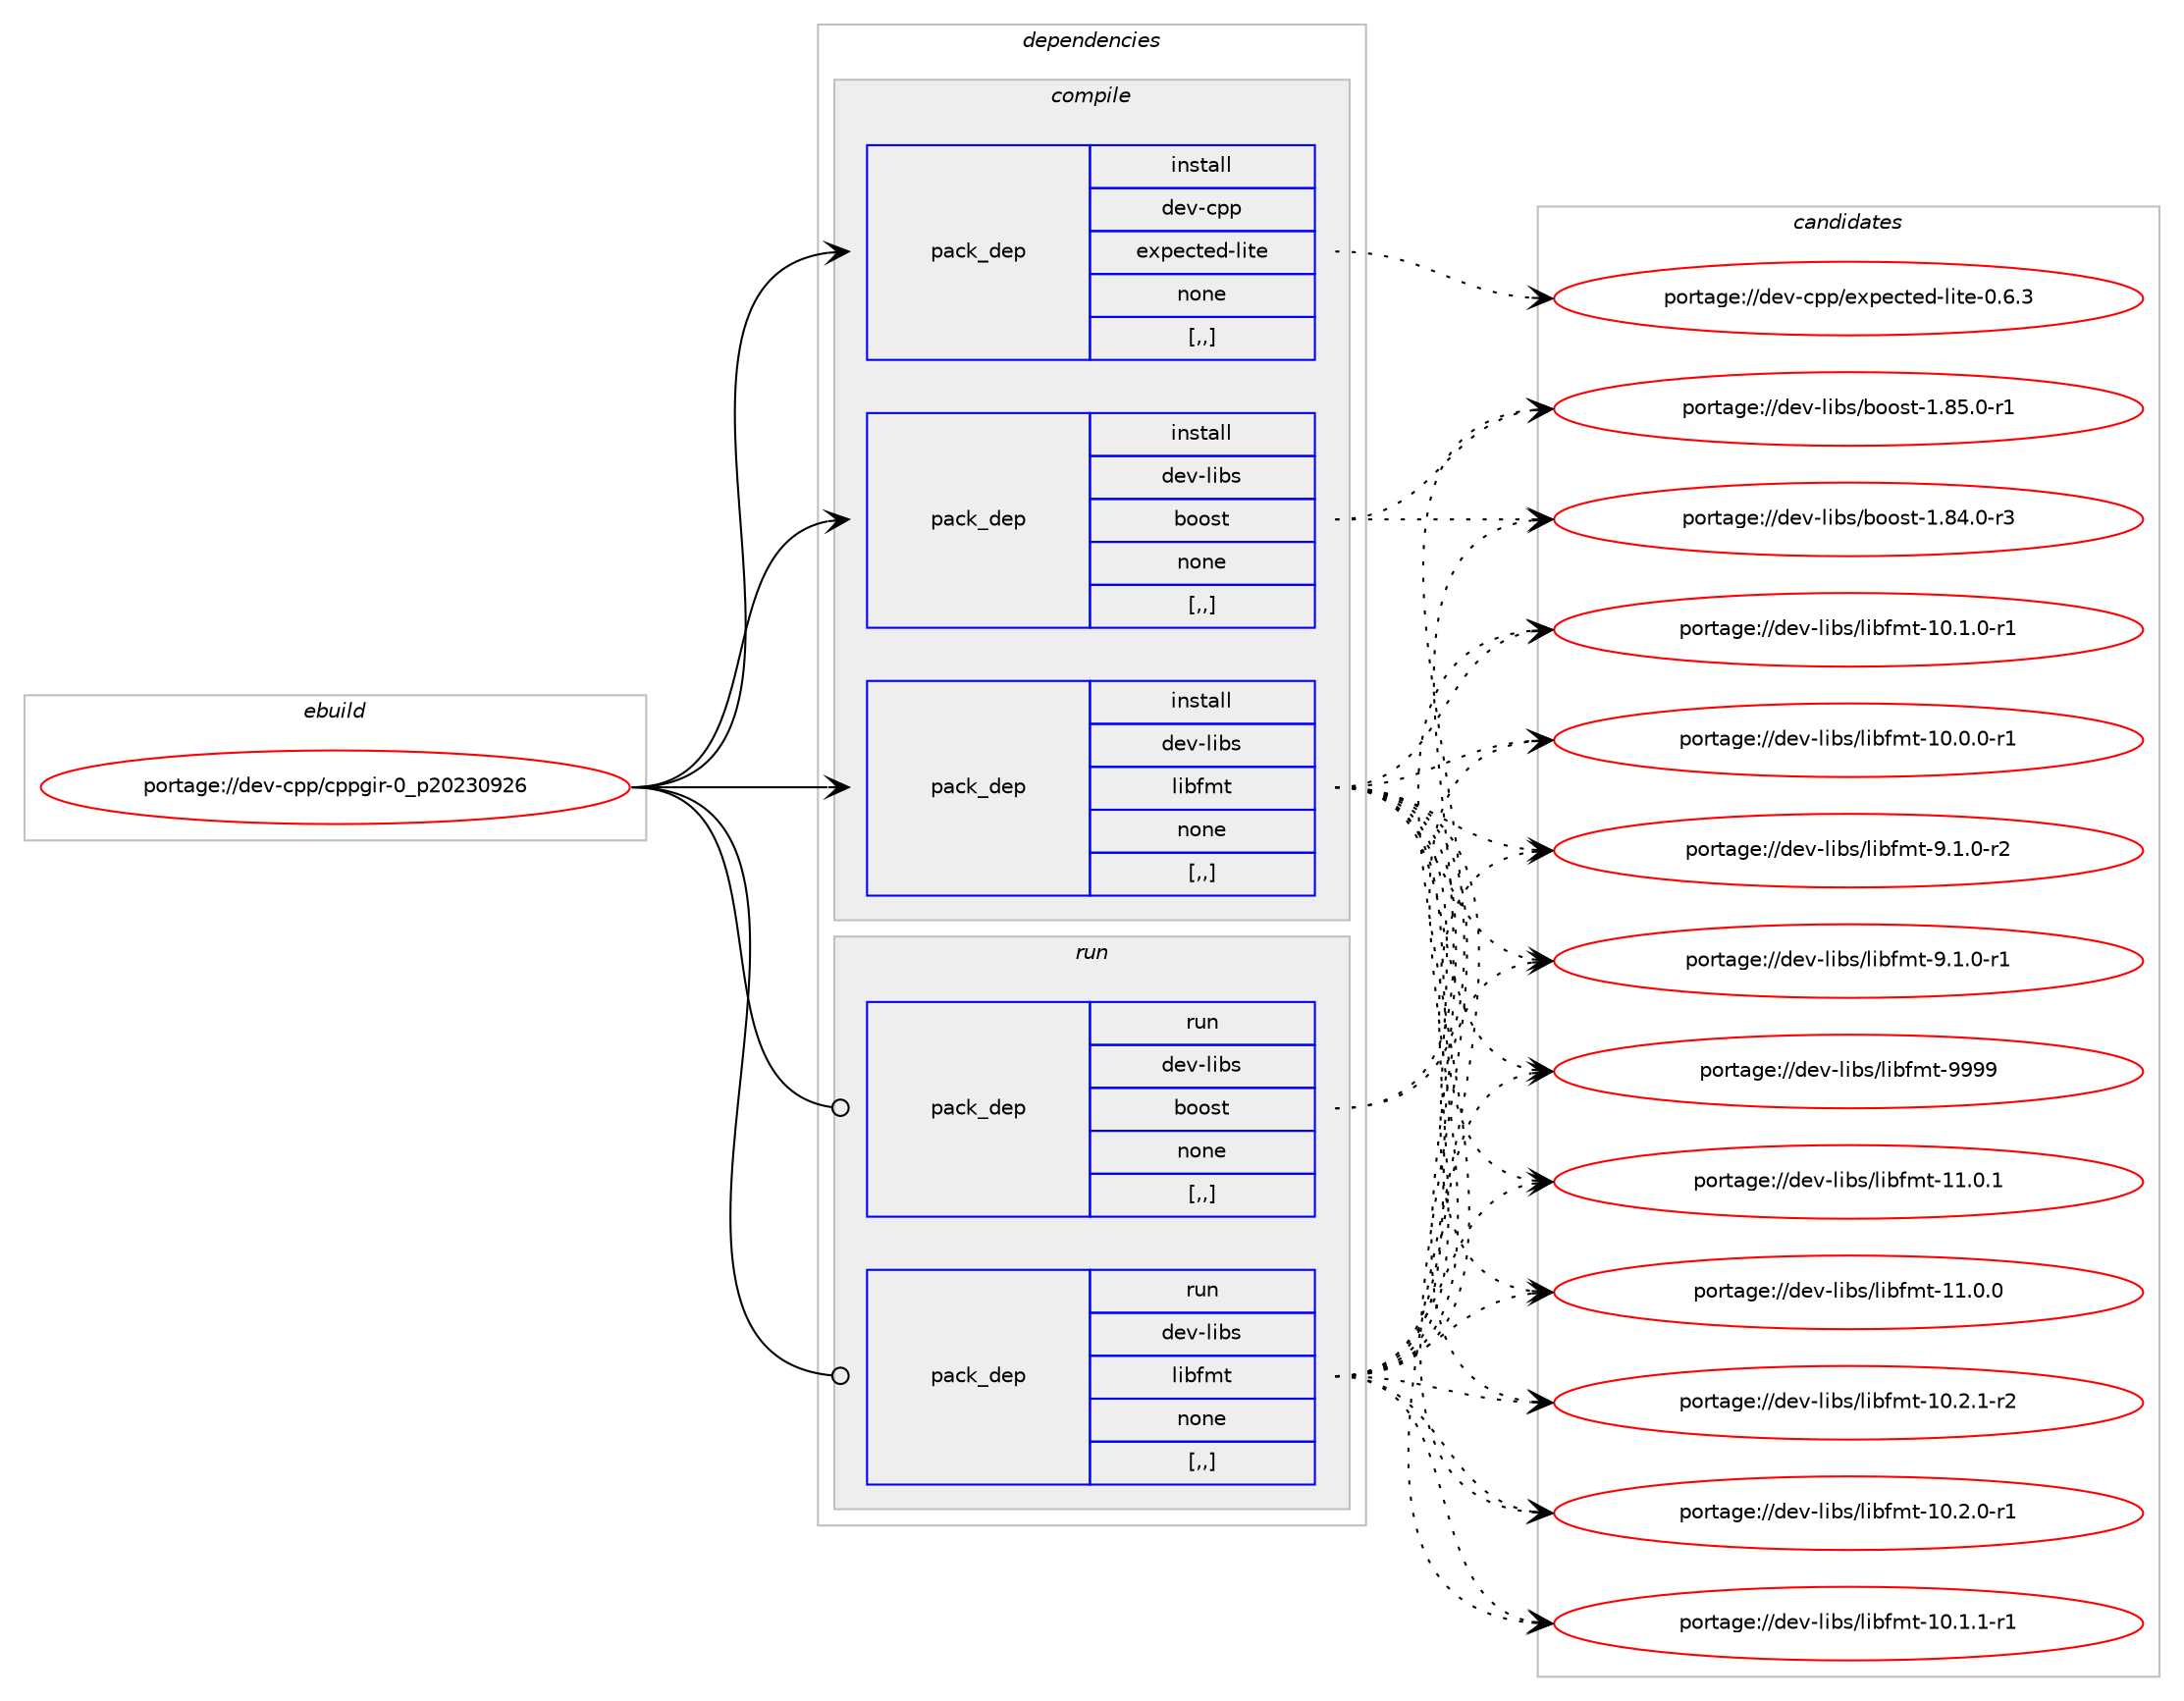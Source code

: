 digraph prolog {

# *************
# Graph options
# *************

newrank=true;
concentrate=true;
compound=true;
graph [rankdir=LR,fontname=Helvetica,fontsize=10,ranksep=1.5];#, ranksep=2.5, nodesep=0.2];
edge  [arrowhead=vee];
node  [fontname=Helvetica,fontsize=10];

# **********
# The ebuild
# **********

subgraph cluster_leftcol {
color=gray;
rank=same;
label=<<i>ebuild</i>>;
id [label="portage://dev-cpp/cppgir-0_p20230926", color=red, width=4, href="../dev-cpp/cppgir-0_p20230926.svg"];
}

# ****************
# The dependencies
# ****************

subgraph cluster_midcol {
color=gray;
label=<<i>dependencies</i>>;
subgraph cluster_compile {
fillcolor="#eeeeee";
style=filled;
label=<<i>compile</i>>;
subgraph pack46945 {
dependency64648 [label=<<TABLE BORDER="0" CELLBORDER="1" CELLSPACING="0" CELLPADDING="4" WIDTH="220"><TR><TD ROWSPAN="6" CELLPADDING="30">pack_dep</TD></TR><TR><TD WIDTH="110">install</TD></TR><TR><TD>dev-cpp</TD></TR><TR><TD>expected-lite</TD></TR><TR><TD>none</TD></TR><TR><TD>[,,]</TD></TR></TABLE>>, shape=none, color=blue];
}
id:e -> dependency64648:w [weight=20,style="solid",arrowhead="vee"];
subgraph pack46946 {
dependency64649 [label=<<TABLE BORDER="0" CELLBORDER="1" CELLSPACING="0" CELLPADDING="4" WIDTH="220"><TR><TD ROWSPAN="6" CELLPADDING="30">pack_dep</TD></TR><TR><TD WIDTH="110">install</TD></TR><TR><TD>dev-libs</TD></TR><TR><TD>boost</TD></TR><TR><TD>none</TD></TR><TR><TD>[,,]</TD></TR></TABLE>>, shape=none, color=blue];
}
id:e -> dependency64649:w [weight=20,style="solid",arrowhead="vee"];
subgraph pack46947 {
dependency64650 [label=<<TABLE BORDER="0" CELLBORDER="1" CELLSPACING="0" CELLPADDING="4" WIDTH="220"><TR><TD ROWSPAN="6" CELLPADDING="30">pack_dep</TD></TR><TR><TD WIDTH="110">install</TD></TR><TR><TD>dev-libs</TD></TR><TR><TD>libfmt</TD></TR><TR><TD>none</TD></TR><TR><TD>[,,]</TD></TR></TABLE>>, shape=none, color=blue];
}
id:e -> dependency64650:w [weight=20,style="solid",arrowhead="vee"];
}
subgraph cluster_compileandrun {
fillcolor="#eeeeee";
style=filled;
label=<<i>compile and run</i>>;
}
subgraph cluster_run {
fillcolor="#eeeeee";
style=filled;
label=<<i>run</i>>;
subgraph pack46948 {
dependency64651 [label=<<TABLE BORDER="0" CELLBORDER="1" CELLSPACING="0" CELLPADDING="4" WIDTH="220"><TR><TD ROWSPAN="6" CELLPADDING="30">pack_dep</TD></TR><TR><TD WIDTH="110">run</TD></TR><TR><TD>dev-libs</TD></TR><TR><TD>boost</TD></TR><TR><TD>none</TD></TR><TR><TD>[,,]</TD></TR></TABLE>>, shape=none, color=blue];
}
id:e -> dependency64651:w [weight=20,style="solid",arrowhead="odot"];
subgraph pack46949 {
dependency64652 [label=<<TABLE BORDER="0" CELLBORDER="1" CELLSPACING="0" CELLPADDING="4" WIDTH="220"><TR><TD ROWSPAN="6" CELLPADDING="30">pack_dep</TD></TR><TR><TD WIDTH="110">run</TD></TR><TR><TD>dev-libs</TD></TR><TR><TD>libfmt</TD></TR><TR><TD>none</TD></TR><TR><TD>[,,]</TD></TR></TABLE>>, shape=none, color=blue];
}
id:e -> dependency64652:w [weight=20,style="solid",arrowhead="odot"];
}
}

# **************
# The candidates
# **************

subgraph cluster_choices {
rank=same;
color=gray;
label=<<i>candidates</i>>;

subgraph choice46945 {
color=black;
nodesep=1;
choice1001011184599112112471011201121019911610110045108105116101454846544651 [label="portage://dev-cpp/expected-lite-0.6.3", color=red, width=4,href="../dev-cpp/expected-lite-0.6.3.svg"];
dependency64648:e -> choice1001011184599112112471011201121019911610110045108105116101454846544651:w [style=dotted,weight="100"];
}
subgraph choice46946 {
color=black;
nodesep=1;
choice10010111845108105981154798111111115116454946565346484511449 [label="portage://dev-libs/boost-1.85.0-r1", color=red, width=4,href="../dev-libs/boost-1.85.0-r1.svg"];
choice10010111845108105981154798111111115116454946565246484511451 [label="portage://dev-libs/boost-1.84.0-r3", color=red, width=4,href="../dev-libs/boost-1.84.0-r3.svg"];
dependency64649:e -> choice10010111845108105981154798111111115116454946565346484511449:w [style=dotted,weight="100"];
dependency64649:e -> choice10010111845108105981154798111111115116454946565246484511451:w [style=dotted,weight="100"];
}
subgraph choice46947 {
color=black;
nodesep=1;
choice100101118451081059811547108105981021091164557575757 [label="portage://dev-libs/libfmt-9999", color=red, width=4,href="../dev-libs/libfmt-9999.svg"];
choice1001011184510810598115471081059810210911645494946484649 [label="portage://dev-libs/libfmt-11.0.1", color=red, width=4,href="../dev-libs/libfmt-11.0.1.svg"];
choice1001011184510810598115471081059810210911645494946484648 [label="portage://dev-libs/libfmt-11.0.0", color=red, width=4,href="../dev-libs/libfmt-11.0.0.svg"];
choice10010111845108105981154710810598102109116454948465046494511450 [label="portage://dev-libs/libfmt-10.2.1-r2", color=red, width=4,href="../dev-libs/libfmt-10.2.1-r2.svg"];
choice10010111845108105981154710810598102109116454948465046484511449 [label="portage://dev-libs/libfmt-10.2.0-r1", color=red, width=4,href="../dev-libs/libfmt-10.2.0-r1.svg"];
choice10010111845108105981154710810598102109116454948464946494511449 [label="portage://dev-libs/libfmt-10.1.1-r1", color=red, width=4,href="../dev-libs/libfmt-10.1.1-r1.svg"];
choice10010111845108105981154710810598102109116454948464946484511449 [label="portage://dev-libs/libfmt-10.1.0-r1", color=red, width=4,href="../dev-libs/libfmt-10.1.0-r1.svg"];
choice10010111845108105981154710810598102109116454948464846484511449 [label="portage://dev-libs/libfmt-10.0.0-r1", color=red, width=4,href="../dev-libs/libfmt-10.0.0-r1.svg"];
choice100101118451081059811547108105981021091164557464946484511450 [label="portage://dev-libs/libfmt-9.1.0-r2", color=red, width=4,href="../dev-libs/libfmt-9.1.0-r2.svg"];
choice100101118451081059811547108105981021091164557464946484511449 [label="portage://dev-libs/libfmt-9.1.0-r1", color=red, width=4,href="../dev-libs/libfmt-9.1.0-r1.svg"];
dependency64650:e -> choice100101118451081059811547108105981021091164557575757:w [style=dotted,weight="100"];
dependency64650:e -> choice1001011184510810598115471081059810210911645494946484649:w [style=dotted,weight="100"];
dependency64650:e -> choice1001011184510810598115471081059810210911645494946484648:w [style=dotted,weight="100"];
dependency64650:e -> choice10010111845108105981154710810598102109116454948465046494511450:w [style=dotted,weight="100"];
dependency64650:e -> choice10010111845108105981154710810598102109116454948465046484511449:w [style=dotted,weight="100"];
dependency64650:e -> choice10010111845108105981154710810598102109116454948464946494511449:w [style=dotted,weight="100"];
dependency64650:e -> choice10010111845108105981154710810598102109116454948464946484511449:w [style=dotted,weight="100"];
dependency64650:e -> choice10010111845108105981154710810598102109116454948464846484511449:w [style=dotted,weight="100"];
dependency64650:e -> choice100101118451081059811547108105981021091164557464946484511450:w [style=dotted,weight="100"];
dependency64650:e -> choice100101118451081059811547108105981021091164557464946484511449:w [style=dotted,weight="100"];
}
subgraph choice46948 {
color=black;
nodesep=1;
choice10010111845108105981154798111111115116454946565346484511449 [label="portage://dev-libs/boost-1.85.0-r1", color=red, width=4,href="../dev-libs/boost-1.85.0-r1.svg"];
choice10010111845108105981154798111111115116454946565246484511451 [label="portage://dev-libs/boost-1.84.0-r3", color=red, width=4,href="../dev-libs/boost-1.84.0-r3.svg"];
dependency64651:e -> choice10010111845108105981154798111111115116454946565346484511449:w [style=dotted,weight="100"];
dependency64651:e -> choice10010111845108105981154798111111115116454946565246484511451:w [style=dotted,weight="100"];
}
subgraph choice46949 {
color=black;
nodesep=1;
choice100101118451081059811547108105981021091164557575757 [label="portage://dev-libs/libfmt-9999", color=red, width=4,href="../dev-libs/libfmt-9999.svg"];
choice1001011184510810598115471081059810210911645494946484649 [label="portage://dev-libs/libfmt-11.0.1", color=red, width=4,href="../dev-libs/libfmt-11.0.1.svg"];
choice1001011184510810598115471081059810210911645494946484648 [label="portage://dev-libs/libfmt-11.0.0", color=red, width=4,href="../dev-libs/libfmt-11.0.0.svg"];
choice10010111845108105981154710810598102109116454948465046494511450 [label="portage://dev-libs/libfmt-10.2.1-r2", color=red, width=4,href="../dev-libs/libfmt-10.2.1-r2.svg"];
choice10010111845108105981154710810598102109116454948465046484511449 [label="portage://dev-libs/libfmt-10.2.0-r1", color=red, width=4,href="../dev-libs/libfmt-10.2.0-r1.svg"];
choice10010111845108105981154710810598102109116454948464946494511449 [label="portage://dev-libs/libfmt-10.1.1-r1", color=red, width=4,href="../dev-libs/libfmt-10.1.1-r1.svg"];
choice10010111845108105981154710810598102109116454948464946484511449 [label="portage://dev-libs/libfmt-10.1.0-r1", color=red, width=4,href="../dev-libs/libfmt-10.1.0-r1.svg"];
choice10010111845108105981154710810598102109116454948464846484511449 [label="portage://dev-libs/libfmt-10.0.0-r1", color=red, width=4,href="../dev-libs/libfmt-10.0.0-r1.svg"];
choice100101118451081059811547108105981021091164557464946484511450 [label="portage://dev-libs/libfmt-9.1.0-r2", color=red, width=4,href="../dev-libs/libfmt-9.1.0-r2.svg"];
choice100101118451081059811547108105981021091164557464946484511449 [label="portage://dev-libs/libfmt-9.1.0-r1", color=red, width=4,href="../dev-libs/libfmt-9.1.0-r1.svg"];
dependency64652:e -> choice100101118451081059811547108105981021091164557575757:w [style=dotted,weight="100"];
dependency64652:e -> choice1001011184510810598115471081059810210911645494946484649:w [style=dotted,weight="100"];
dependency64652:e -> choice1001011184510810598115471081059810210911645494946484648:w [style=dotted,weight="100"];
dependency64652:e -> choice10010111845108105981154710810598102109116454948465046494511450:w [style=dotted,weight="100"];
dependency64652:e -> choice10010111845108105981154710810598102109116454948465046484511449:w [style=dotted,weight="100"];
dependency64652:e -> choice10010111845108105981154710810598102109116454948464946494511449:w [style=dotted,weight="100"];
dependency64652:e -> choice10010111845108105981154710810598102109116454948464946484511449:w [style=dotted,weight="100"];
dependency64652:e -> choice10010111845108105981154710810598102109116454948464846484511449:w [style=dotted,weight="100"];
dependency64652:e -> choice100101118451081059811547108105981021091164557464946484511450:w [style=dotted,weight="100"];
dependency64652:e -> choice100101118451081059811547108105981021091164557464946484511449:w [style=dotted,weight="100"];
}
}

}
